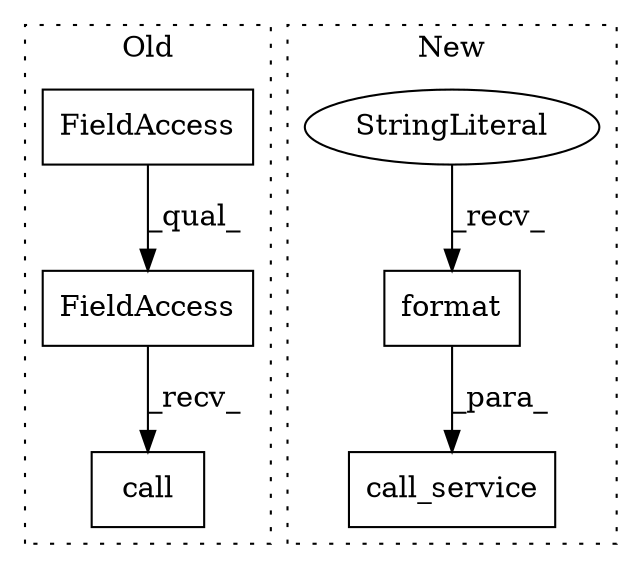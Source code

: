 digraph G {
subgraph cluster0 {
1 [label="call" a="32" s="4367,4401" l="5,1" shape="box"];
3 [label="FieldAccess" a="22" s="4348" l="18" shape="box"];
4 [label="FieldAccess" a="22" s="4348" l="9" shape="box"];
label = "Old";
style="dotted";
}
subgraph cluster1 {
2 [label="call_service" a="32" s="4375,4457" l="13,1" shape="box"];
5 [label="format" a="32" s="4444,4456" l="7,1" shape="box"];
6 [label="StringLiteral" a="45" s="4418" l="25" shape="ellipse"];
label = "New";
style="dotted";
}
3 -> 1 [label="_recv_"];
4 -> 3 [label="_qual_"];
5 -> 2 [label="_para_"];
6 -> 5 [label="_recv_"];
}